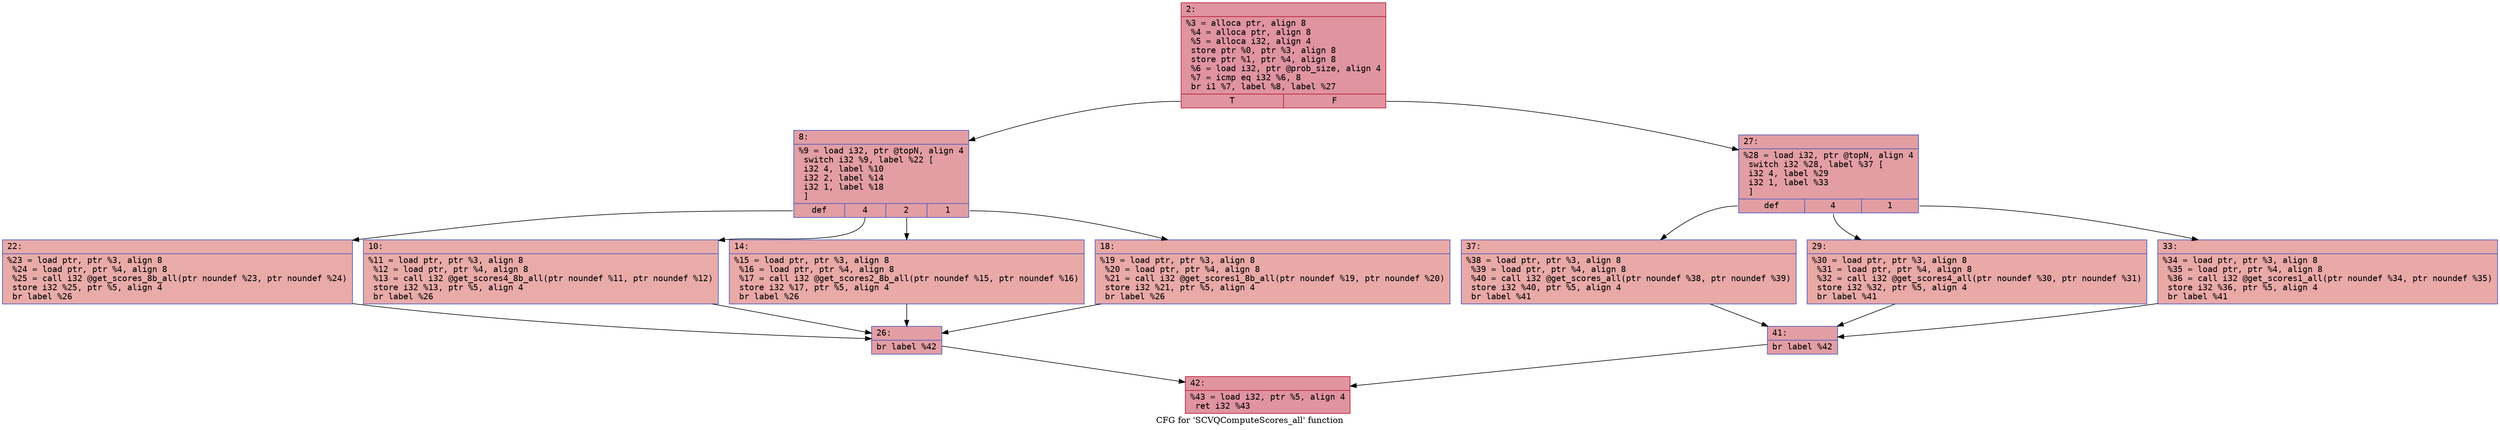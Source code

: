 digraph "CFG for 'SCVQComputeScores_all' function" {
	label="CFG for 'SCVQComputeScores_all' function";

	Node0x600001f430c0 [shape=record,color="#b70d28ff", style=filled, fillcolor="#b70d2870" fontname="Courier",label="{2:\l|  %3 = alloca ptr, align 8\l  %4 = alloca ptr, align 8\l  %5 = alloca i32, align 4\l  store ptr %0, ptr %3, align 8\l  store ptr %1, ptr %4, align 8\l  %6 = load i32, ptr @prob_size, align 4\l  %7 = icmp eq i32 %6, 8\l  br i1 %7, label %8, label %27\l|{<s0>T|<s1>F}}"];
	Node0x600001f430c0:s0 -> Node0x600001f43110[tooltip="2 -> 8\nProbability 50.00%" ];
	Node0x600001f430c0:s1 -> Node0x600001f432f0[tooltip="2 -> 27\nProbability 50.00%" ];
	Node0x600001f43110 [shape=record,color="#3d50c3ff", style=filled, fillcolor="#be242e70" fontname="Courier",label="{8:\l|  %9 = load i32, ptr @topN, align 4\l  switch i32 %9, label %22 [\l    i32 4, label %10\l    i32 2, label %14\l    i32 1, label %18\l  ]\l|{<s0>def|<s1>4|<s2>2|<s3>1}}"];
	Node0x600001f43110:s0 -> Node0x600001f43250[tooltip="8 -> 22\nProbability 25.00%" ];
	Node0x600001f43110:s1 -> Node0x600001f43160[tooltip="8 -> 10\nProbability 25.00%" ];
	Node0x600001f43110:s2 -> Node0x600001f431b0[tooltip="8 -> 14\nProbability 25.00%" ];
	Node0x600001f43110:s3 -> Node0x600001f43200[tooltip="8 -> 18\nProbability 25.00%" ];
	Node0x600001f43160 [shape=record,color="#3d50c3ff", style=filled, fillcolor="#cc403a70" fontname="Courier",label="{10:\l|  %11 = load ptr, ptr %3, align 8\l  %12 = load ptr, ptr %4, align 8\l  %13 = call i32 @get_scores4_8b_all(ptr noundef %11, ptr noundef %12)\l  store i32 %13, ptr %5, align 4\l  br label %26\l}"];
	Node0x600001f43160 -> Node0x600001f432a0[tooltip="10 -> 26\nProbability 100.00%" ];
	Node0x600001f431b0 [shape=record,color="#3d50c3ff", style=filled, fillcolor="#ca3b3770" fontname="Courier",label="{14:\l|  %15 = load ptr, ptr %3, align 8\l  %16 = load ptr, ptr %4, align 8\l  %17 = call i32 @get_scores2_8b_all(ptr noundef %15, ptr noundef %16)\l  store i32 %17, ptr %5, align 4\l  br label %26\l}"];
	Node0x600001f431b0 -> Node0x600001f432a0[tooltip="14 -> 26\nProbability 100.00%" ];
	Node0x600001f43200 [shape=record,color="#3d50c3ff", style=filled, fillcolor="#ca3b3770" fontname="Courier",label="{18:\l|  %19 = load ptr, ptr %3, align 8\l  %20 = load ptr, ptr %4, align 8\l  %21 = call i32 @get_scores1_8b_all(ptr noundef %19, ptr noundef %20)\l  store i32 %21, ptr %5, align 4\l  br label %26\l}"];
	Node0x600001f43200 -> Node0x600001f432a0[tooltip="18 -> 26\nProbability 100.00%" ];
	Node0x600001f43250 [shape=record,color="#3d50c3ff", style=filled, fillcolor="#cc403a70" fontname="Courier",label="{22:\l|  %23 = load ptr, ptr %3, align 8\l  %24 = load ptr, ptr %4, align 8\l  %25 = call i32 @get_scores_8b_all(ptr noundef %23, ptr noundef %24)\l  store i32 %25, ptr %5, align 4\l  br label %26\l}"];
	Node0x600001f43250 -> Node0x600001f432a0[tooltip="22 -> 26\nProbability 100.00%" ];
	Node0x600001f432a0 [shape=record,color="#3d50c3ff", style=filled, fillcolor="#be242e70" fontname="Courier",label="{26:\l|  br label %42\l}"];
	Node0x600001f432a0 -> Node0x600001f43480[tooltip="26 -> 42\nProbability 100.00%" ];
	Node0x600001f432f0 [shape=record,color="#3d50c3ff", style=filled, fillcolor="#be242e70" fontname="Courier",label="{27:\l|  %28 = load i32, ptr @topN, align 4\l  switch i32 %28, label %37 [\l    i32 4, label %29\l    i32 1, label %33\l  ]\l|{<s0>def|<s1>4|<s2>1}}"];
	Node0x600001f432f0:s0 -> Node0x600001f433e0[tooltip="27 -> 37\nProbability 33.33%" ];
	Node0x600001f432f0:s1 -> Node0x600001f43340[tooltip="27 -> 29\nProbability 33.33%" ];
	Node0x600001f432f0:s2 -> Node0x600001f43390[tooltip="27 -> 33\nProbability 33.33%" ];
	Node0x600001f43340 [shape=record,color="#3d50c3ff", style=filled, fillcolor="#ca3b3770" fontname="Courier",label="{29:\l|  %30 = load ptr, ptr %3, align 8\l  %31 = load ptr, ptr %4, align 8\l  %32 = call i32 @get_scores4_all(ptr noundef %30, ptr noundef %31)\l  store i32 %32, ptr %5, align 4\l  br label %41\l}"];
	Node0x600001f43340 -> Node0x600001f43430[tooltip="29 -> 41\nProbability 100.00%" ];
	Node0x600001f43390 [shape=record,color="#3d50c3ff", style=filled, fillcolor="#ca3b3770" fontname="Courier",label="{33:\l|  %34 = load ptr, ptr %3, align 8\l  %35 = load ptr, ptr %4, align 8\l  %36 = call i32 @get_scores1_all(ptr noundef %34, ptr noundef %35)\l  store i32 %36, ptr %5, align 4\l  br label %41\l}"];
	Node0x600001f43390 -> Node0x600001f43430[tooltip="33 -> 41\nProbability 100.00%" ];
	Node0x600001f433e0 [shape=record,color="#3d50c3ff", style=filled, fillcolor="#ca3b3770" fontname="Courier",label="{37:\l|  %38 = load ptr, ptr %3, align 8\l  %39 = load ptr, ptr %4, align 8\l  %40 = call i32 @get_scores_all(ptr noundef %38, ptr noundef %39)\l  store i32 %40, ptr %5, align 4\l  br label %41\l}"];
	Node0x600001f433e0 -> Node0x600001f43430[tooltip="37 -> 41\nProbability 100.00%" ];
	Node0x600001f43430 [shape=record,color="#3d50c3ff", style=filled, fillcolor="#be242e70" fontname="Courier",label="{41:\l|  br label %42\l}"];
	Node0x600001f43430 -> Node0x600001f43480[tooltip="41 -> 42\nProbability 100.00%" ];
	Node0x600001f43480 [shape=record,color="#b70d28ff", style=filled, fillcolor="#b70d2870" fontname="Courier",label="{42:\l|  %43 = load i32, ptr %5, align 4\l  ret i32 %43\l}"];
}
